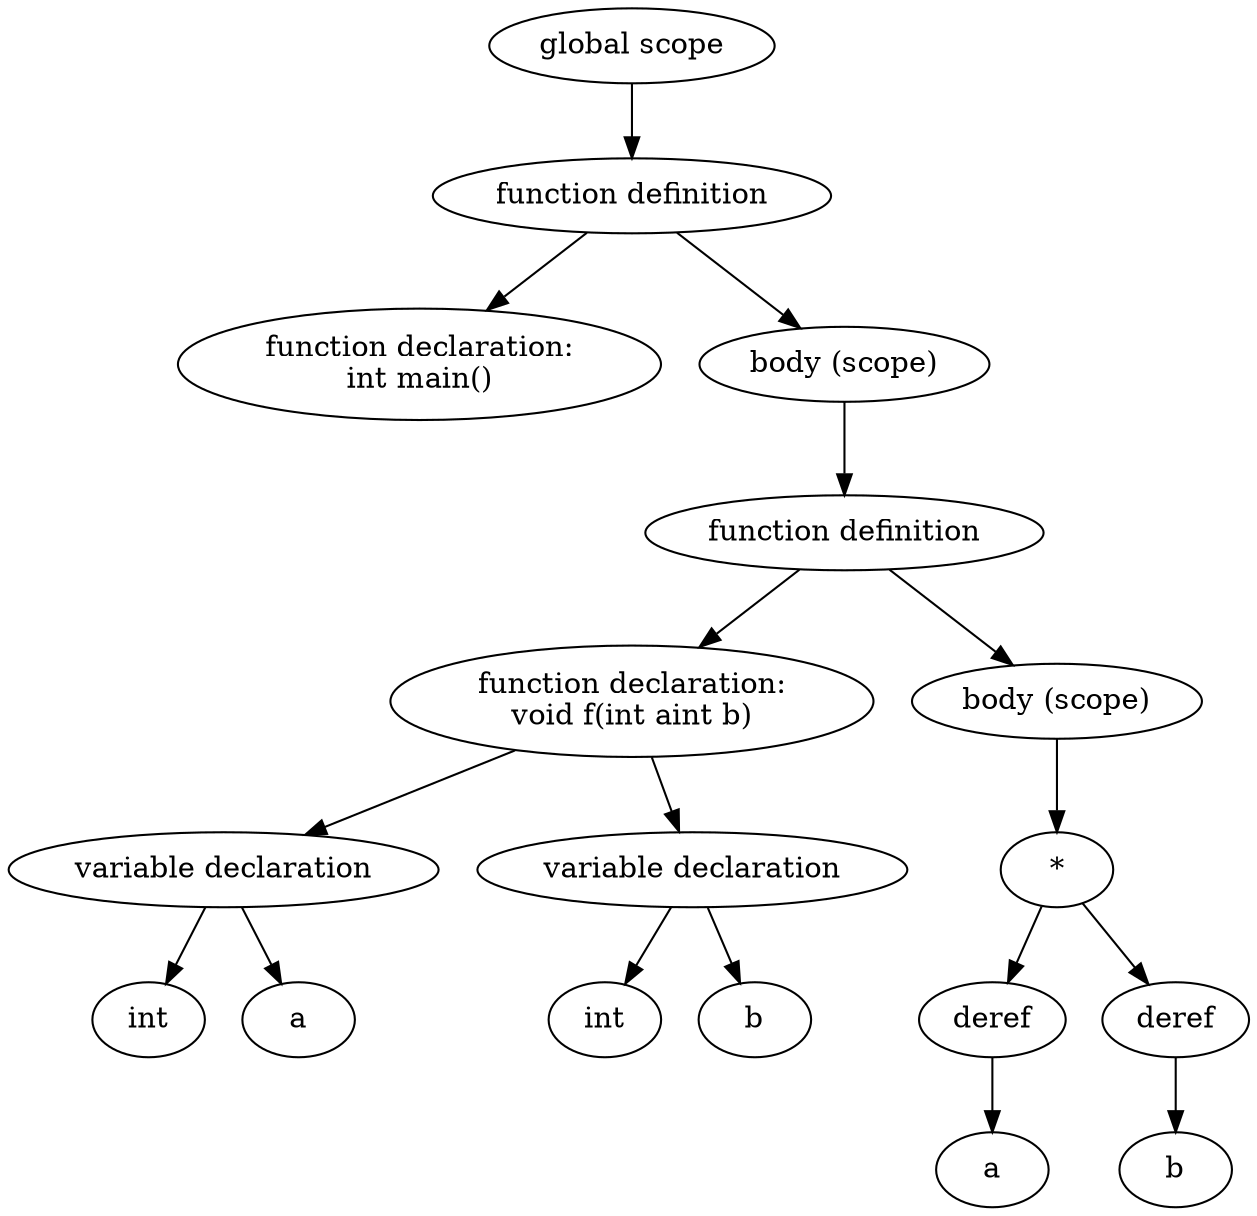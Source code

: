 digraph "Abstract Syntax Tree" {
	140480002504880 [label="function declaration:
int main()"]
	140480002529072 -> 140480002504880
	140480002528880 [label=int]
	140480002528544 -> 140480002528880
	140480002527296 [label=a]
	140480002528544 -> 140480002527296
	140480002528544 [label="variable declaration"]
	140480002529600 -> 140480002528544
	140480002529744 [label=int]
	140480002196720 -> 140480002529744
	140480002527488 [label=b]
	140480002196720 -> 140480002527488
	140480002196720 [label="variable declaration"]
	140480002529600 -> 140480002196720
	140480002529600 [label="function declaration:
void f(int aint b)"]
	140480002198112 -> 140480002529600
	140480002196624 [label=a]
	140480002199024 -> 140480002196624
	140480002199024 [label=deref]
	140480002198016 -> 140480002199024
	140480002199504 [label=b]
	140480002198448 -> 140480002199504
	140480002198448 [label=deref]
	140480002198016 -> 140480002198448
	140480002198016 [label="*"]
	140480002527392 -> 140480002198016
	140480002527392 [label="body (scope)"]
	140480002198112 -> 140480002527392
	140480002198112 [label="function definition"]
	140480002506224 -> 140480002198112
	140480002506224 [label="body (scope)"]
	140480002529072 -> 140480002506224
	140480002529072 [label="function definition"]
	140480002506656 -> 140480002529072
	140480002506656 [label="global scope"]
}
